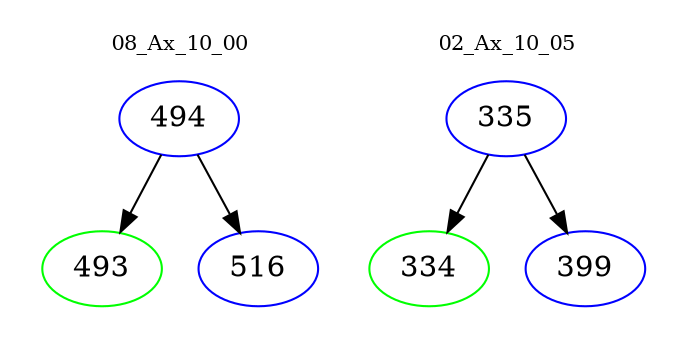 digraph{
subgraph cluster_0 {
color = white
label = "08_Ax_10_00";
fontsize=10;
T0_494 [label="494", color="blue"]
T0_494 -> T0_493 [color="black"]
T0_493 [label="493", color="green"]
T0_494 -> T0_516 [color="black"]
T0_516 [label="516", color="blue"]
}
subgraph cluster_1 {
color = white
label = "02_Ax_10_05";
fontsize=10;
T1_335 [label="335", color="blue"]
T1_335 -> T1_334 [color="black"]
T1_334 [label="334", color="green"]
T1_335 -> T1_399 [color="black"]
T1_399 [label="399", color="blue"]
}
}
